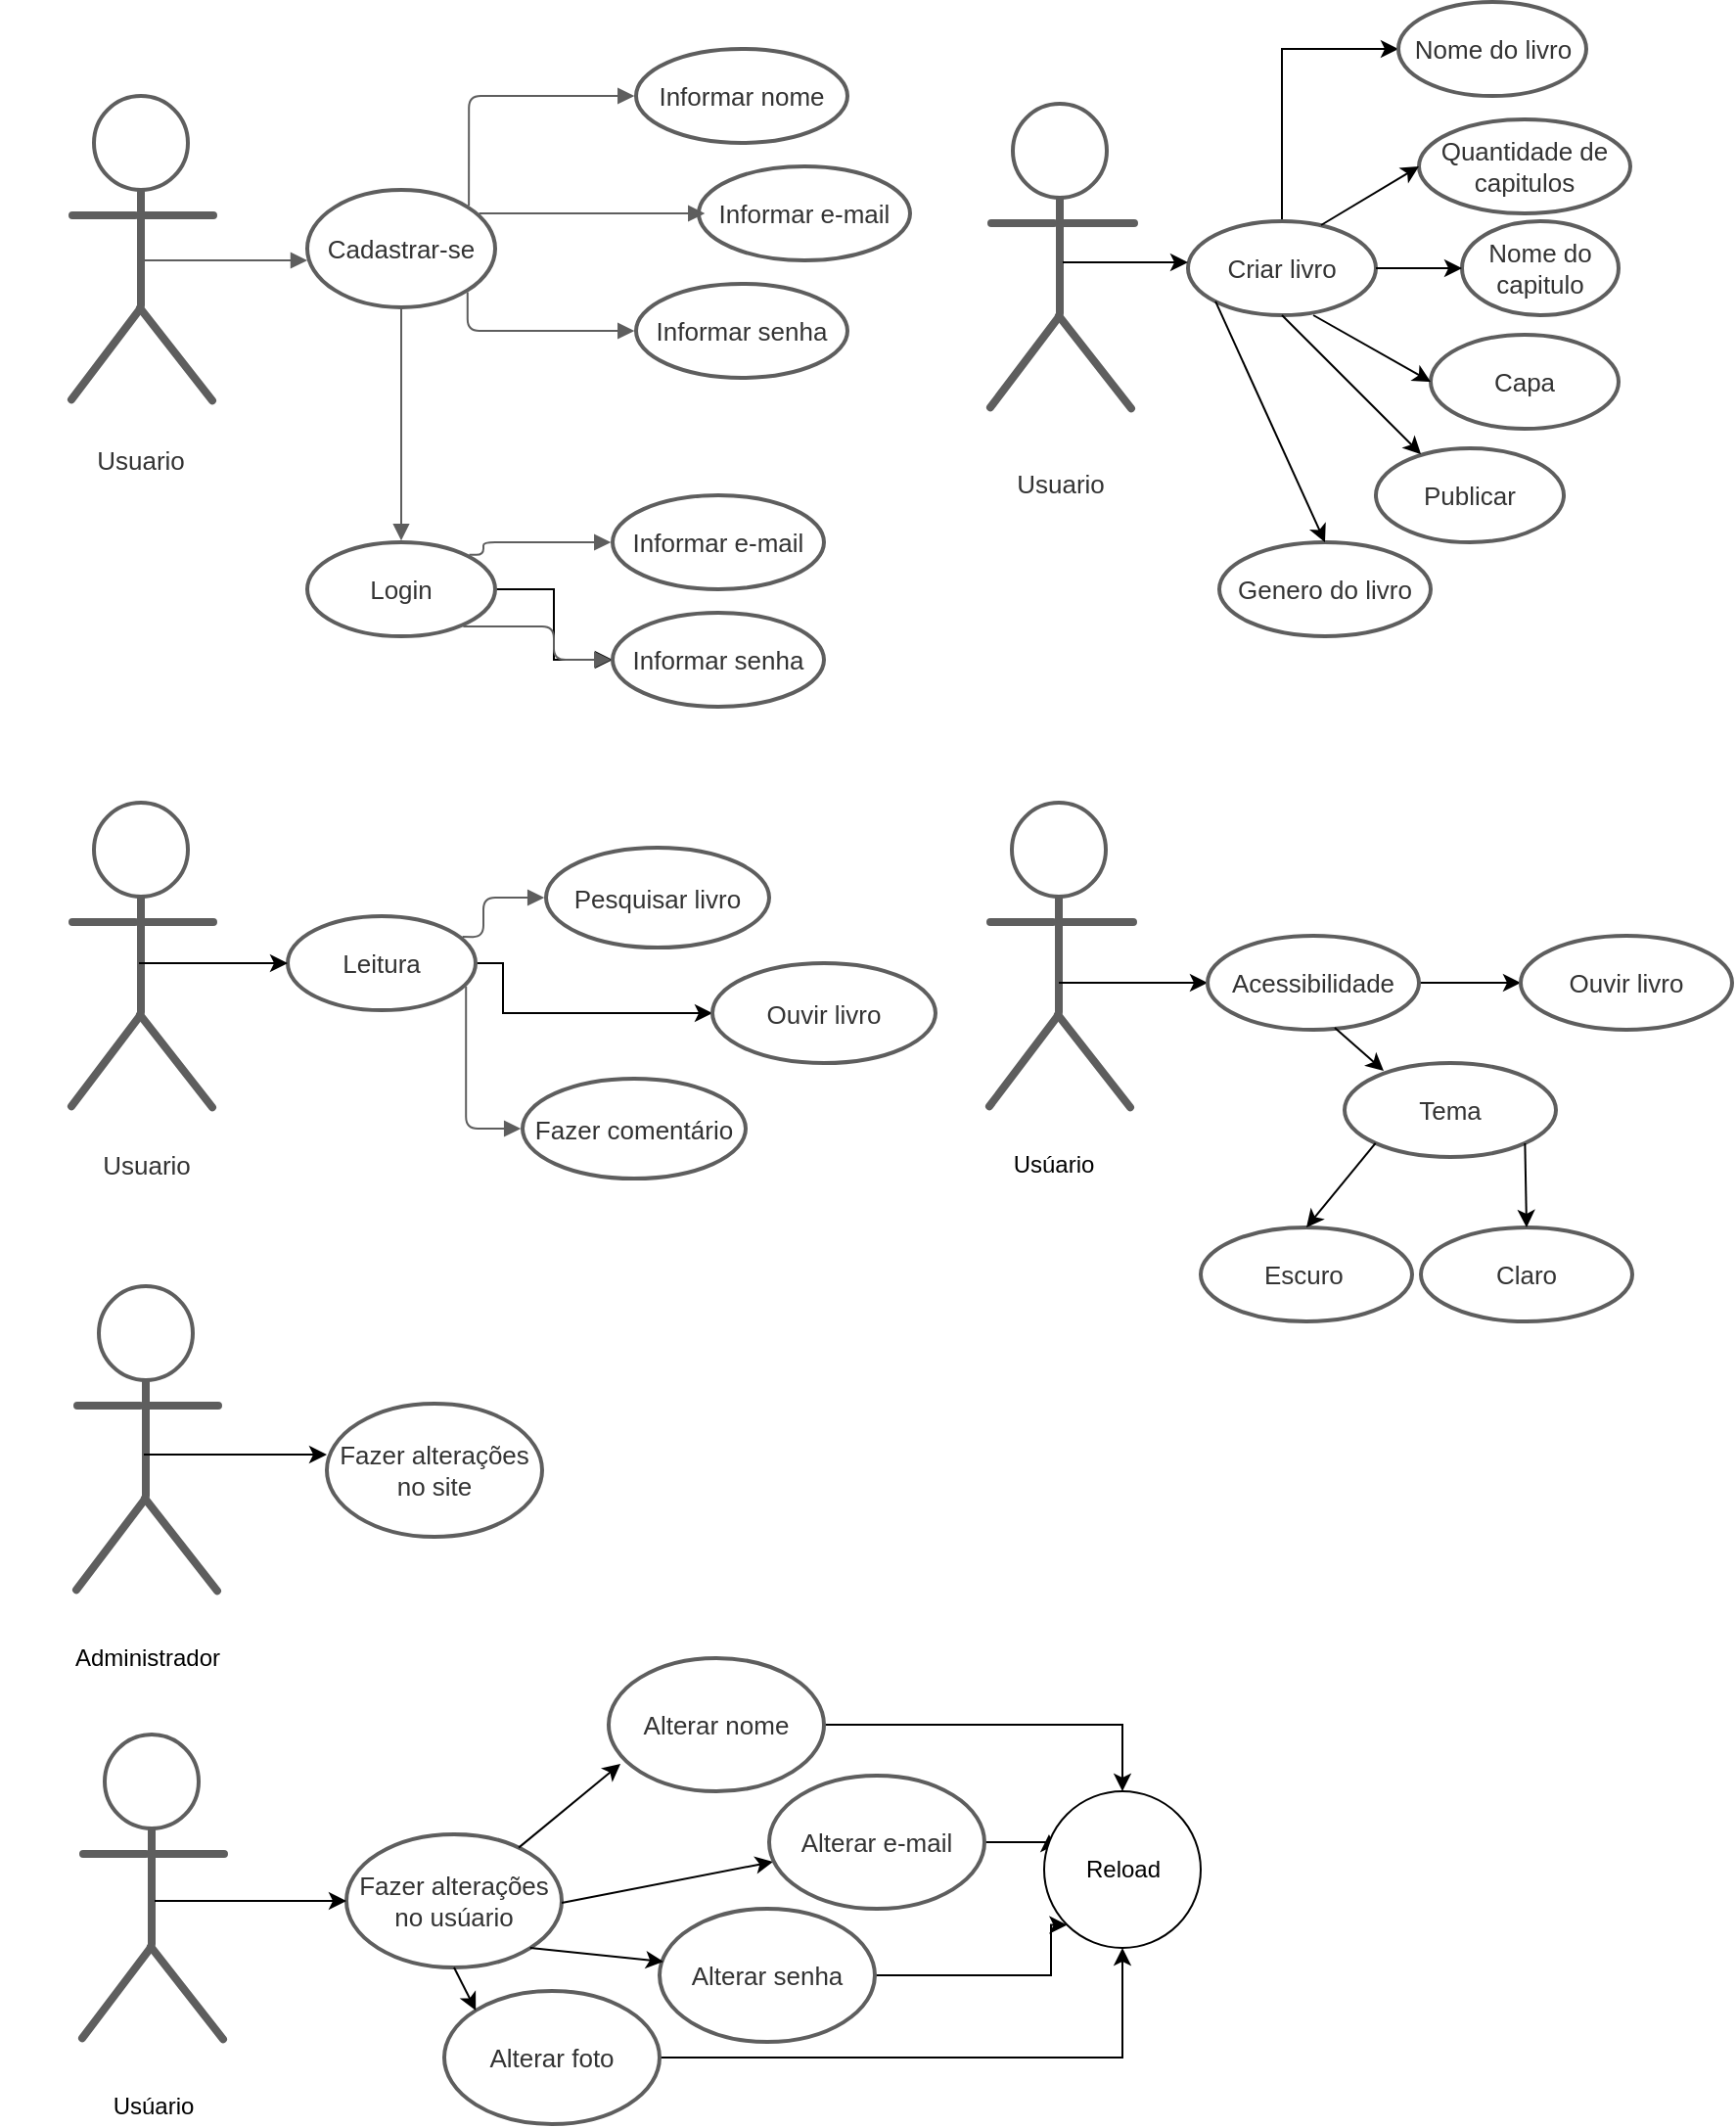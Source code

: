 <mxfile version="13.9.9" type="device"><diagram id="6HZQAi3Z25pxEeIdf3eO" name="Página-1"><mxGraphModel dx="1913" dy="806" grid="1" gridSize="10" guides="1" tooltips="1" connect="1" arrows="1" fold="1" page="1" pageScale="1" pageWidth="827" pageHeight="1169" math="0" shadow="0"><root><mxCell id="0"/><mxCell id="1" parent="0"/><UserObject label="Usuario" lucidchartObjectId="neFou7z5bNs." id="i7rEm2eV0WMdh9DFrLSd-1"><mxCell style="html=1;overflow=block;whiteSpace=wrap;strokeColor=none;fillColor=none;whiteSpace=wrap;fontSize=13;fontColor=#333333;spacing=0;" vertex="1" zOrder="0" parent="1"><mxGeometry x="-7" y="300" width="144" height="36" as="geometry"/></mxCell></UserObject><UserObject label="" lucidchartObjectId="xbFoJHEJQr-~" id="i7rEm2eV0WMdh9DFrLSd-2"><mxCell style="html=1;overflow=block;whiteSpace=wrap;ellipse;whiteSpace=wrap;fontSize=11;spacing=3;strokeColor=#5e5e5e;strokeOpacity=100;rounded=1;absoluteArcSize=1;arcSize=7;strokeWidth=2;" vertex="1" zOrder="1" parent="1"><mxGeometry x="41" y="132" width="48" height="48" as="geometry"/></mxCell></UserObject><UserObject label="" lucidchartObjectId="QbFodmZ8R4Nw" id="i7rEm2eV0WMdh9DFrLSd-3"><mxCell style="html=1;overflow=block;whiteSpace=wrap;whiteSpace=wrap;fontSize=11;spacing=0;strokeColor=#5e5e5e;strokeOpacity=100;rounded=1;absoluteArcSize=1;arcSize=7;rotation=-270;strokeWidth=2;" vertex="1" zOrder="3" parent="1"><mxGeometry x="35" y="209" width="60" height="2" as="geometry"/></mxCell></UserObject><UserObject label="" lucidchartObjectId=".bFo1~9i9IJV" id="i7rEm2eV0WMdh9DFrLSd-4"><mxCell style="html=1;overflow=block;whiteSpace=wrap;whiteSpace=wrap;fontSize=11;spacing=0;strokeColor=#5e5e5e;strokeOpacity=100;rounded=1;absoluteArcSize=1;arcSize=7;rotation=-232.912;strokeWidth=2;" vertex="1" zOrder="4" parent="1"><mxGeometry x="17" y="263" width="60" height="2" as="geometry"/></mxCell></UserObject><UserObject label="" lucidchartObjectId="jdFo8EA.njBf" id="i7rEm2eV0WMdh9DFrLSd-5"><mxCell style="html=1;overflow=block;whiteSpace=wrap;whiteSpace=wrap;fontSize=11;spacing=0;strokeColor=#5e5e5e;strokeOpacity=100;rounded=1;absoluteArcSize=1;arcSize=7;rotation=-308.036;strokeWidth=2;" vertex="1" zOrder="5" parent="1"><mxGeometry x="52" y="263" width="62" height="2" as="geometry"/></mxCell></UserObject><UserObject label="Cadastrar-se    " lucidchartObjectId="efFofy3w2DSm" id="i7rEm2eV0WMdh9DFrLSd-6"><mxCell style="html=1;overflow=block;whiteSpace=wrap;ellipse;whiteSpace=wrap;fontSize=13;fontColor=#333333;spacing=3;strokeColor=#5e5e5e;strokeOpacity=100;rounded=1;absoluteArcSize=1;arcSize=7;strokeWidth=2;" vertex="1" zOrder="7" parent="1"><mxGeometry x="150" y="180" width="96" height="60" as="geometry"/></mxCell></UserObject><UserObject label="" lucidchartObjectId="igFo3_zMCVu0" id="i7rEm2eV0WMdh9DFrLSd-7"><mxCell style="html=1;overflow=block;whiteSpace=wrap;whiteSpace=wrap;fontSize=11;spacing=0;strokeColor=#5e5e5e;strokeOpacity=100;rounded=1;absoluteArcSize=1;arcSize=7;strokeWidth=2;" vertex="1" zOrder="8" parent="1"><mxGeometry x="29" y="192" width="34" height="2" as="geometry"/></mxCell></UserObject><UserObject label="" lucidchartObjectId="qgFo33eVsYZa" id="i7rEm2eV0WMdh9DFrLSd-8"><mxCell style="html=1;overflow=block;whiteSpace=wrap;whiteSpace=wrap;fontSize=11;spacing=0;strokeColor=#5e5e5e;strokeOpacity=100;rounded=1;absoluteArcSize=1;arcSize=7;strokeWidth=2;" vertex="1" zOrder="9" parent="1"><mxGeometry x="63" y="192" width="40" height="2" as="geometry"/></mxCell></UserObject><UserObject label="" lucidchartObjectId="2hFo6eI7gU2y" id="i7rEm2eV0WMdh9DFrLSd-9"><mxCell style="html=1;jettySize=18;whiteSpace=wrap;fontSize=11;strokeColor=#5E5E5E;rounded=1;arcSize=12;edgeStyle=orthogonalEdgeStyle;startArrow=none;;endArrow=block;endFill=1;;exitX=0.86;exitY=0.135;exitPerimeter=0;entryX=-0.008;entryY=0.5;entryPerimeter=0;" edge="1" parent="1" source="i7rEm2eV0WMdh9DFrLSd-6" target="i7rEm2eV0WMdh9DFrLSd-10"><mxGeometry width="100" height="100" relative="1" as="geometry"><Array as="points"><mxPoint x="233" y="132"/></Array></mxGeometry></mxCell></UserObject><UserObject label="Informar nome" lucidchartObjectId="JiFoc72YaMOC" id="i7rEm2eV0WMdh9DFrLSd-10"><mxCell style="html=1;overflow=block;whiteSpace=wrap;ellipse;whiteSpace=wrap;fontSize=13;fontColor=#333333;spacing=3;strokeColor=#5e5e5e;strokeOpacity=100;rounded=1;absoluteArcSize=1;arcSize=7;strokeWidth=2;" vertex="1" zOrder="12" parent="1"><mxGeometry x="318" y="108" width="108" height="48" as="geometry"/></mxCell></UserObject><UserObject label="Informar e-mail" lucidchartObjectId="ujFouzdeb74c" id="i7rEm2eV0WMdh9DFrLSd-11"><mxCell style="html=1;overflow=block;whiteSpace=wrap;ellipse;whiteSpace=wrap;fontSize=13;fontColor=#333333;spacing=3;strokeColor=#5e5e5e;strokeOpacity=100;rounded=1;absoluteArcSize=1;arcSize=7;strokeWidth=2;" vertex="1" zOrder="13" parent="1"><mxGeometry x="350" y="168" width="108" height="48" as="geometry"/></mxCell></UserObject><UserObject label="" lucidchartObjectId="RjFokfpGubVU" id="i7rEm2eV0WMdh9DFrLSd-12"><mxCell style="html=1;jettySize=18;whiteSpace=wrap;fontSize=11;strokeColor=#5E5E5E;rounded=1;arcSize=12;edgeStyle=orthogonalEdgeStyle;startArrow=none;;endArrow=block;endFill=1;;exitX=0.914;exitY=0.2;exitPerimeter=0;entryX=-0.008;entryY=0.5;entryPerimeter=0;" edge="1" parent="1" source="i7rEm2eV0WMdh9DFrLSd-6"><mxGeometry width="100" height="100" relative="1" as="geometry"><Array as="points"/><mxPoint x="353.136" y="192" as="targetPoint"/></mxGeometry></mxCell></UserObject><UserObject label="Informar senha" lucidchartObjectId="IkFoiP6c7gWB" id="i7rEm2eV0WMdh9DFrLSd-13"><mxCell style="html=1;overflow=block;whiteSpace=wrap;ellipse;whiteSpace=wrap;fontSize=13;fontColor=#333333;spacing=3;strokeColor=#5e5e5e;strokeOpacity=100;rounded=1;absoluteArcSize=1;arcSize=7;strokeWidth=2;" vertex="1" zOrder="16" parent="1"><mxGeometry x="318" y="228" width="108" height="48" as="geometry"/></mxCell></UserObject><UserObject label="" lucidchartObjectId="mlFoGePg4YEx" id="i7rEm2eV0WMdh9DFrLSd-14"><mxCell style="html=1;jettySize=18;whiteSpace=wrap;fontSize=11;strokeColor=#5E5E5E;rounded=1;arcSize=12;edgeStyle=orthogonalEdgeStyle;startArrow=none;;endArrow=block;endFill=1;;exitX=0.853;exitY=0.871;exitPerimeter=0;entryX=-0.008;entryY=0.5;entryPerimeter=0;" edge="1" parent="1" source="i7rEm2eV0WMdh9DFrLSd-6" target="i7rEm2eV0WMdh9DFrLSd-13"><mxGeometry width="100" height="100" relative="1" as="geometry"><Array as="points"><mxPoint x="232" y="252"/></Array></mxGeometry></mxCell></UserObject><UserObject label="" lucidchartObjectId="hmFoPd15nFbh" id="i7rEm2eV0WMdh9DFrLSd-15"><mxCell style="html=1;jettySize=18;whiteSpace=wrap;fontSize=11;strokeColor=#5E5E5E;rounded=1;arcSize=12;edgeStyle=orthogonalEdgeStyle;startArrow=none;;endArrow=block;endFill=1;;exitX=0.5;exitY=1.015;exitPerimeter=0;entryX=0.5;entryY=-0.019;entryPerimeter=0;" edge="1" parent="1" source="i7rEm2eV0WMdh9DFrLSd-6" target="i7rEm2eV0WMdh9DFrLSd-16"><mxGeometry width="100" height="100" relative="1" as="geometry"><Array as="points"/></mxGeometry></mxCell></UserObject><mxCell id="i7rEm2eV0WMdh9DFrLSd-59" value="" style="edgeStyle=orthogonalEdgeStyle;rounded=0;orthogonalLoop=1;jettySize=auto;html=1;" edge="1" parent="1" source="i7rEm2eV0WMdh9DFrLSd-16" target="i7rEm2eV0WMdh9DFrLSd-19"><mxGeometry relative="1" as="geometry"/></mxCell><UserObject label="Login" lucidchartObjectId="jmFohM9.N1Cu" id="i7rEm2eV0WMdh9DFrLSd-16"><mxCell style="html=1;overflow=block;whiteSpace=wrap;ellipse;whiteSpace=wrap;fontSize=13;fontColor=#333333;spacing=3;strokeColor=#5e5e5e;strokeOpacity=100;rounded=1;absoluteArcSize=1;arcSize=7;strokeWidth=2;" vertex="1" zOrder="19" parent="1"><mxGeometry x="150" y="360" width="96" height="48" as="geometry"/></mxCell></UserObject><UserObject label="" lucidchartObjectId="MmFoi2qFaIUP" id="i7rEm2eV0WMdh9DFrLSd-17"><mxCell style="html=1;jettySize=18;whiteSpace=wrap;fontSize=11;strokeColor=#5E5E5E;rounded=1;arcSize=12;edgeStyle=orthogonalEdgeStyle;startArrow=none;;endArrow=block;endFill=1;;exitX=0.862;exitY=0.134;exitPerimeter=0;entryX=-0.008;entryY=0.5;entryPerimeter=0;" edge="1" parent="1" source="i7rEm2eV0WMdh9DFrLSd-16" target="i7rEm2eV0WMdh9DFrLSd-18"><mxGeometry width="100" height="100" relative="1" as="geometry"><Array as="points"><mxPoint x="240" y="366"/><mxPoint x="240" y="360"/></Array></mxGeometry></mxCell></UserObject><UserObject label="Informar e-mail" lucidchartObjectId="3mFoX7Ix5phV" id="i7rEm2eV0WMdh9DFrLSd-18"><mxCell style="html=1;overflow=block;whiteSpace=wrap;ellipse;whiteSpace=wrap;fontSize=13;fontColor=#333333;spacing=3;strokeColor=#5e5e5e;strokeOpacity=100;rounded=1;absoluteArcSize=1;arcSize=7;strokeWidth=2;" vertex="1" zOrder="21" parent="1"><mxGeometry x="306" y="336" width="108" height="48" as="geometry"/></mxCell></UserObject><UserObject label="Informar senha" lucidchartObjectId="ynFoRa_A1r_l" id="i7rEm2eV0WMdh9DFrLSd-19"><mxCell style="html=1;overflow=block;whiteSpace=wrap;ellipse;whiteSpace=wrap;fontSize=13;fontColor=#333333;spacing=3;strokeColor=#5e5e5e;strokeOpacity=100;rounded=1;absoluteArcSize=1;arcSize=7;strokeWidth=2;" vertex="1" zOrder="22" parent="1"><mxGeometry x="306" y="396" width="108" height="48" as="geometry"/></mxCell></UserObject><UserObject label="" lucidchartObjectId="FnFoaTARdkUB" id="i7rEm2eV0WMdh9DFrLSd-20"><mxCell style="html=1;jettySize=18;whiteSpace=wrap;fontSize=11;strokeColor=#5E5E5E;rounded=1;arcSize=12;edgeStyle=orthogonalEdgeStyle;startArrow=none;;endArrow=block;endFill=1;;exitX=0.83;exitY=0.895;exitPerimeter=0;entryX=-0.008;entryY=0.5;entryPerimeter=0;" edge="1" parent="1" source="i7rEm2eV0WMdh9DFrLSd-16" target="i7rEm2eV0WMdh9DFrLSd-19"><mxGeometry width="100" height="100" relative="1" as="geometry"><Array as="points"/></mxGeometry></mxCell></UserObject><UserObject label="" lucidchartObjectId="eqFos7Z.gMN2" id="i7rEm2eV0WMdh9DFrLSd-21"><mxCell style="html=1;jettySize=18;whiteSpace=wrap;fontSize=11;strokeColor=#5E5E5E;rounded=1;arcSize=12;edgeStyle=orthogonalEdgeStyle;startArrow=none;;endArrow=block;endFill=1;;exitX=0.6;exitY=0.001;exitPerimeter=0;entryX=0;entryY=0.6;entryPerimeter=0;" edge="1" parent="1" source="i7rEm2eV0WMdh9DFrLSd-3" target="i7rEm2eV0WMdh9DFrLSd-6"><mxGeometry width="100" height="100" relative="1" as="geometry"><Array as="points"/></mxGeometry></mxCell></UserObject><UserObject label="Usuario" lucidchartObjectId="NqFoH94OKMkL" id="i7rEm2eV0WMdh9DFrLSd-22"><mxCell style="html=1;overflow=block;whiteSpace=wrap;strokeColor=none;fillColor=none;whiteSpace=wrap;fontSize=13;fontColor=#333333;spacing=0;" vertex="1" zOrder="25" parent="1"><mxGeometry x="-4" y="660" width="144" height="36" as="geometry"/></mxCell></UserObject><UserObject label="" lucidchartObjectId="NqFoY9ZM50ff" id="i7rEm2eV0WMdh9DFrLSd-23"><mxCell style="html=1;overflow=block;whiteSpace=wrap;ellipse;whiteSpace=wrap;fontSize=11;spacing=3;strokeColor=#5e5e5e;strokeOpacity=100;rounded=1;absoluteArcSize=1;arcSize=7;strokeWidth=2;" vertex="1" zOrder="26" parent="1"><mxGeometry x="41" y="493" width="48" height="48" as="geometry"/></mxCell></UserObject><UserObject label="" lucidchartObjectId="NqFobstU~e.L" id="i7rEm2eV0WMdh9DFrLSd-24"><mxCell style="html=1;overflow=block;whiteSpace=wrap;whiteSpace=wrap;fontSize=11;spacing=0;strokeColor=#5e5e5e;strokeOpacity=100;rounded=1;absoluteArcSize=1;arcSize=7;rotation=-270;strokeWidth=2;" vertex="1" zOrder="28" parent="1"><mxGeometry x="35" y="570" width="60" height="2" as="geometry"/></mxCell></UserObject><UserObject label="" lucidchartObjectId="NqFo~SUbb9FR" id="i7rEm2eV0WMdh9DFrLSd-25"><mxCell style="html=1;overflow=block;whiteSpace=wrap;whiteSpace=wrap;fontSize=11;spacing=0;strokeColor=#5e5e5e;strokeOpacity=100;rounded=1;absoluteArcSize=1;arcSize=7;rotation=-232.912;strokeWidth=2;" vertex="1" zOrder="29" parent="1"><mxGeometry x="17" y="624" width="60" height="2" as="geometry"/></mxCell></UserObject><UserObject label="" lucidchartObjectId="NqFoB1XRnbI~" id="i7rEm2eV0WMdh9DFrLSd-26"><mxCell style="html=1;overflow=block;whiteSpace=wrap;whiteSpace=wrap;fontSize=11;spacing=0;strokeColor=#5e5e5e;strokeOpacity=100;rounded=1;absoluteArcSize=1;arcSize=7;rotation=-308.036;strokeWidth=2;" vertex="1" zOrder="30" parent="1"><mxGeometry x="52" y="624" width="62" height="2" as="geometry"/></mxCell></UserObject><UserObject label="" lucidchartObjectId="NqFow04EvnLM" id="i7rEm2eV0WMdh9DFrLSd-27"><mxCell style="html=1;overflow=block;whiteSpace=wrap;whiteSpace=wrap;fontSize=11;spacing=0;strokeColor=#5e5e5e;strokeOpacity=100;rounded=1;absoluteArcSize=1;arcSize=7;strokeWidth=2;" vertex="1" zOrder="33" parent="1"><mxGeometry x="29" y="553" width="34" height="2" as="geometry"/></mxCell></UserObject><UserObject label="" lucidchartObjectId="NqFo4Cb1TFmS" id="i7rEm2eV0WMdh9DFrLSd-28"><mxCell style="html=1;overflow=block;whiteSpace=wrap;whiteSpace=wrap;fontSize=11;spacing=0;strokeColor=#5e5e5e;strokeOpacity=100;rounded=1;absoluteArcSize=1;arcSize=7;strokeWidth=2;" vertex="1" zOrder="34" parent="1"><mxGeometry x="63" y="553" width="40" height="2" as="geometry"/></mxCell></UserObject><mxCell id="i7rEm2eV0WMdh9DFrLSd-60" style="edgeStyle=orthogonalEdgeStyle;rounded=0;orthogonalLoop=1;jettySize=auto;html=1;exitX=1;exitY=0.5;exitDx=0;exitDy=0;entryX=0;entryY=0.5;entryDx=0;entryDy=0;" edge="1" parent="1" source="i7rEm2eV0WMdh9DFrLSd-29" target="i7rEm2eV0WMdh9DFrLSd-33"><mxGeometry relative="1" as="geometry"><Array as="points"><mxPoint x="250" y="575"/><mxPoint x="250" y="601"/></Array></mxGeometry></mxCell><UserObject label="Leitura" lucidchartObjectId="ErFoQ4ShYjBM" id="i7rEm2eV0WMdh9DFrLSd-29"><mxCell style="html=1;overflow=block;whiteSpace=wrap;ellipse;whiteSpace=wrap;fontSize=13;fontColor=#333333;spacing=3;strokeColor=#5e5e5e;strokeOpacity=100;rounded=1;absoluteArcSize=1;arcSize=7;strokeWidth=2;" vertex="1" zOrder="50" parent="1"><mxGeometry x="140" y="551" width="96" height="48" as="geometry"/></mxCell></UserObject><UserObject label="" lucidchartObjectId="2rFow58mcmOT" id="i7rEm2eV0WMdh9DFrLSd-30"><mxCell style="html=1;jettySize=18;whiteSpace=wrap;fontSize=11;strokeColor=#5E5E5E;rounded=1;arcSize=12;edgeStyle=orthogonalEdgeStyle;startArrow=none;;endArrow=block;endFill=1;;exitX=0.949;exitY=0.747;exitPerimeter=0;entryX=-0.008;entryY=0.5;entryPerimeter=0;" edge="1" parent="1" source="i7rEm2eV0WMdh9DFrLSd-29" target="i7rEm2eV0WMdh9DFrLSd-31"><mxGeometry width="100" height="100" relative="1" as="geometry"><Array as="points"><mxPoint x="231" y="660"/></Array></mxGeometry></mxCell></UserObject><UserObject label="Fazer comentário" lucidchartObjectId="4rFo~-PfrOez" id="i7rEm2eV0WMdh9DFrLSd-31"><mxCell style="html=1;overflow=block;whiteSpace=wrap;ellipse;whiteSpace=wrap;fontSize=13;fontColor=#333333;spacing=3;strokeColor=#5e5e5e;strokeOpacity=100;rounded=1;absoluteArcSize=1;arcSize=7;strokeWidth=2;" vertex="1" zOrder="52" parent="1"><mxGeometry x="260" y="634" width="114" height="51" as="geometry"/></mxCell></UserObject><UserObject label="Ouvir livro" lucidchartObjectId="ftFo3kdZXLkB" id="i7rEm2eV0WMdh9DFrLSd-33"><mxCell style="html=1;overflow=block;whiteSpace=wrap;ellipse;whiteSpace=wrap;fontSize=13;fontColor=#333333;spacing=3;strokeColor=#5e5e5e;strokeOpacity=100;rounded=1;absoluteArcSize=1;arcSize=7;strokeWidth=2;" vertex="1" zOrder="55" parent="1"><mxGeometry x="357" y="575" width="114" height="51" as="geometry"/></mxCell></UserObject><UserObject label="" lucidchartObjectId="huFoQAfSLS40" id="i7rEm2eV0WMdh9DFrLSd-35"><mxCell style="html=1;jettySize=18;whiteSpace=wrap;fontSize=11;strokeColor=#5E5E5E;rounded=1;arcSize=12;edgeStyle=orthogonalEdgeStyle;startArrow=none;;endArrow=block;endFill=1;;exitX=0.93;exitY=0.22;exitPerimeter=0;entryX=-0.008;entryY=0.5;entryPerimeter=0;" edge="1" parent="1" source="i7rEm2eV0WMdh9DFrLSd-29" target="i7rEm2eV0WMdh9DFrLSd-36"><mxGeometry width="100" height="100" relative="1" as="geometry"><Array as="points"><mxPoint x="240" y="562"/><mxPoint x="240" y="542"/></Array></mxGeometry></mxCell></UserObject><UserObject label="Pesquisar livro" lucidchartObjectId="muFow~s1qfsT" id="i7rEm2eV0WMdh9DFrLSd-36"><mxCell style="html=1;overflow=block;whiteSpace=wrap;ellipse;whiteSpace=wrap;fontSize=13;fontColor=#333333;spacing=3;strokeColor=#5e5e5e;strokeOpacity=100;rounded=1;absoluteArcSize=1;arcSize=7;strokeWidth=2;" vertex="1" zOrder="58" parent="1"><mxGeometry x="272" y="516" width="114" height="51" as="geometry"/></mxCell></UserObject><UserObject label="Usuario" lucidchartObjectId="5uFoumVUKP~7" id="i7rEm2eV0WMdh9DFrLSd-37"><mxCell style="html=1;overflow=block;whiteSpace=wrap;strokeColor=none;fillColor=none;whiteSpace=wrap;fontSize=13;fontColor=#333333;spacing=0;" vertex="1" zOrder="59" parent="1"><mxGeometry x="462.5" y="312" width="144" height="36" as="geometry"/></mxCell></UserObject><UserObject label="" lucidchartObjectId="5uFoZ61769vX" id="i7rEm2eV0WMdh9DFrLSd-38"><mxCell style="html=1;overflow=block;whiteSpace=wrap;ellipse;whiteSpace=wrap;fontSize=11;spacing=3;strokeColor=#5e5e5e;strokeOpacity=100;rounded=1;absoluteArcSize=1;arcSize=7;strokeWidth=2;" vertex="1" zOrder="60" parent="1"><mxGeometry x="510.5" y="136" width="48" height="48" as="geometry"/></mxCell></UserObject><UserObject label="" lucidchartObjectId="5uFoJSpQwkCV" id="i7rEm2eV0WMdh9DFrLSd-39"><mxCell style="html=1;overflow=block;whiteSpace=wrap;whiteSpace=wrap;fontSize=11;spacing=0;strokeColor=#5e5e5e;strokeOpacity=100;rounded=1;absoluteArcSize=1;arcSize=7;rotation=-270;strokeWidth=2;" vertex="1" zOrder="62" parent="1"><mxGeometry x="504.5" y="213" width="60" height="2" as="geometry"/></mxCell></UserObject><UserObject label="" lucidchartObjectId="5uFoCPP-Aymm" id="i7rEm2eV0WMdh9DFrLSd-40"><mxCell style="html=1;overflow=block;whiteSpace=wrap;whiteSpace=wrap;fontSize=11;spacing=0;strokeColor=#5e5e5e;strokeOpacity=100;rounded=1;absoluteArcSize=1;arcSize=7;rotation=-232.912;strokeWidth=2;" vertex="1" zOrder="63" parent="1"><mxGeometry x="486.5" y="267" width="60" height="2" as="geometry"/></mxCell></UserObject><UserObject label="" lucidchartObjectId="5uFoOK-9IJsT" id="i7rEm2eV0WMdh9DFrLSd-41"><mxCell style="html=1;overflow=block;whiteSpace=wrap;whiteSpace=wrap;fontSize=11;spacing=0;strokeColor=#5e5e5e;strokeOpacity=100;rounded=1;absoluteArcSize=1;arcSize=7;rotation=-308.036;strokeWidth=2;" vertex="1" zOrder="64" parent="1"><mxGeometry x="521.5" y="267" width="62" height="2" as="geometry"/></mxCell></UserObject><UserObject label="" lucidchartObjectId="5uFoEA-4IGlP" id="i7rEm2eV0WMdh9DFrLSd-42"><mxCell style="html=1;overflow=block;whiteSpace=wrap;whiteSpace=wrap;fontSize=11;spacing=0;strokeColor=#5e5e5e;strokeOpacity=100;rounded=1;absoluteArcSize=1;arcSize=7;strokeWidth=2;" vertex="1" zOrder="67" parent="1"><mxGeometry x="498.5" y="196" width="34" height="2" as="geometry"/></mxCell></UserObject><UserObject label="" lucidchartObjectId="5uFozNS9Cg6e" id="i7rEm2eV0WMdh9DFrLSd-43"><mxCell style="html=1;overflow=block;whiteSpace=wrap;whiteSpace=wrap;fontSize=11;spacing=0;strokeColor=#5e5e5e;strokeOpacity=100;rounded=1;absoluteArcSize=1;arcSize=7;strokeWidth=2;" vertex="1" zOrder="68" parent="1"><mxGeometry x="534.5" y="196" width="39" height="2" as="geometry"/></mxCell></UserObject><mxCell id="i7rEm2eV0WMdh9DFrLSd-65" style="edgeStyle=orthogonalEdgeStyle;rounded=0;orthogonalLoop=1;jettySize=auto;html=1;exitX=0.5;exitY=0;exitDx=0;exitDy=0;entryX=0;entryY=0.5;entryDx=0;entryDy=0;" edge="1" parent="1" source="i7rEm2eV0WMdh9DFrLSd-44" target="i7rEm2eV0WMdh9DFrLSd-52"><mxGeometry relative="1" as="geometry"/></mxCell><UserObject label="Criar livro" lucidchartObjectId="MvFouqbY0rOX" id="i7rEm2eV0WMdh9DFrLSd-44"><mxCell style="html=1;overflow=block;whiteSpace=wrap;ellipse;whiteSpace=wrap;fontSize=13;fontColor=#333333;spacing=3;strokeColor=#5e5e5e;strokeOpacity=100;rounded=1;absoluteArcSize=1;arcSize=7;strokeWidth=2;" vertex="1" zOrder="69" parent="1"><mxGeometry x="600" y="196" width="96" height="48" as="geometry"/></mxCell></UserObject><UserObject label="Publicar" lucidchartObjectId="dwFor_WZSBjA" id="i7rEm2eV0WMdh9DFrLSd-47"><mxCell style="html=1;overflow=block;whiteSpace=wrap;ellipse;whiteSpace=wrap;fontSize=13;fontColor=#333333;spacing=3;strokeColor=#5e5e5e;strokeOpacity=100;rounded=1;absoluteArcSize=1;arcSize=7;strokeWidth=2;" vertex="1" zOrder="74" parent="1"><mxGeometry x="696" y="312" width="96" height="48" as="geometry"/></mxCell></UserObject><UserObject label="Genero do livro" lucidchartObjectId="ewFojv7LiYZL" id="i7rEm2eV0WMdh9DFrLSd-48"><mxCell style="html=1;overflow=block;whiteSpace=wrap;ellipse;whiteSpace=wrap;fontSize=13;fontColor=#333333;spacing=3;strokeColor=#5e5e5e;strokeOpacity=100;rounded=1;absoluteArcSize=1;arcSize=7;strokeWidth=2;" vertex="1" zOrder="75" parent="1"><mxGeometry x="616" y="360" width="108" height="48" as="geometry"/></mxCell></UserObject><UserObject label="Quantidade de capitulos" lucidchartObjectId="fwFoM0RAw134" id="i7rEm2eV0WMdh9DFrLSd-49"><mxCell style="html=1;overflow=block;whiteSpace=wrap;ellipse;whiteSpace=wrap;fontSize=13;fontColor=#333333;spacing=3;strokeColor=#5e5e5e;strokeOpacity=100;rounded=1;absoluteArcSize=1;arcSize=7;strokeWidth=2;" vertex="1" zOrder="76" parent="1"><mxGeometry x="718" y="144" width="108" height="48" as="geometry"/></mxCell></UserObject><UserObject label="Capa" lucidchartObjectId="UxFo_~0bhTuC" id="i7rEm2eV0WMdh9DFrLSd-51"><mxCell style="html=1;overflow=block;whiteSpace=wrap;ellipse;whiteSpace=wrap;fontSize=13;fontColor=#333333;spacing=3;strokeColor=#5e5e5e;strokeOpacity=100;rounded=1;absoluteArcSize=1;arcSize=7;strokeWidth=2;" vertex="1" zOrder="80" parent="1"><mxGeometry x="724" y="254" width="96" height="48" as="geometry"/></mxCell></UserObject><UserObject label="Nome do livro" lucidchartObjectId="~xFoyoItE2H2" id="i7rEm2eV0WMdh9DFrLSd-52"><mxCell style="html=1;overflow=block;whiteSpace=wrap;ellipse;whiteSpace=wrap;fontSize=13;fontColor=#333333;spacing=3;strokeColor=#5e5e5e;strokeOpacity=100;rounded=1;absoluteArcSize=1;arcSize=7;strokeWidth=2;" vertex="1" zOrder="81" parent="1"><mxGeometry x="707.5" y="84" width="96" height="48" as="geometry"/></mxCell></UserObject><UserObject label="Nome do capitulo" lucidchartObjectId="MzFokD.NN1N9" id="i7rEm2eV0WMdh9DFrLSd-53"><mxCell style="html=1;overflow=block;whiteSpace=wrap;ellipse;whiteSpace=wrap;fontSize=13;fontColor=#333333;spacing=3;strokeColor=#5e5e5e;strokeOpacity=100;rounded=1;absoluteArcSize=1;arcSize=7;strokeWidth=2;" vertex="1" zOrder="84" parent="1"><mxGeometry x="740" y="196" width="80" height="48" as="geometry"/></mxCell></UserObject><mxCell id="i7rEm2eV0WMdh9DFrLSd-61" value="" style="endArrow=classic;html=1;exitX=1;exitY=0.5;exitDx=0;exitDy=0;" edge="1" parent="1" source="i7rEm2eV0WMdh9DFrLSd-44"><mxGeometry width="50" height="50" relative="1" as="geometry"><mxPoint x="710" y="230" as="sourcePoint"/><mxPoint x="740" y="220" as="targetPoint"/></mxGeometry></mxCell><mxCell id="i7rEm2eV0WMdh9DFrLSd-63" value="" style="endArrow=classic;html=1;entryX=0;entryY=0.5;entryDx=0;entryDy=0;" edge="1" parent="1" target="i7rEm2eV0WMdh9DFrLSd-49"><mxGeometry width="50" height="50" relative="1" as="geometry"><mxPoint x="668" y="198" as="sourcePoint"/><mxPoint x="718" y="148" as="targetPoint"/></mxGeometry></mxCell><mxCell id="i7rEm2eV0WMdh9DFrLSd-64" value="" style="endArrow=classic;html=1;" edge="1" parent="1"><mxGeometry width="50" height="50" relative="1" as="geometry"><mxPoint x="536" y="217" as="sourcePoint"/><mxPoint x="600" y="217" as="targetPoint"/></mxGeometry></mxCell><mxCell id="i7rEm2eV0WMdh9DFrLSd-66" value="" style="endArrow=classic;html=1;exitX=0.667;exitY=1;exitDx=0;exitDy=0;exitPerimeter=0;entryX=0;entryY=0.5;entryDx=0;entryDy=0;" edge="1" parent="1" source="i7rEm2eV0WMdh9DFrLSd-44" target="i7rEm2eV0WMdh9DFrLSd-51"><mxGeometry width="50" height="50" relative="1" as="geometry"><mxPoint x="639" y="312" as="sourcePoint"/><mxPoint x="689" y="262" as="targetPoint"/></mxGeometry></mxCell><mxCell id="i7rEm2eV0WMdh9DFrLSd-68" value="" style="endArrow=classic;html=1;exitX=0.5;exitY=1;exitDx=0;exitDy=0;entryX=0.24;entryY=0.063;entryDx=0;entryDy=0;entryPerimeter=0;" edge="1" parent="1" source="i7rEm2eV0WMdh9DFrLSd-44" target="i7rEm2eV0WMdh9DFrLSd-47"><mxGeometry width="50" height="50" relative="1" as="geometry"><mxPoint x="610" y="355" as="sourcePoint"/><mxPoint x="660" y="305" as="targetPoint"/></mxGeometry></mxCell><mxCell id="i7rEm2eV0WMdh9DFrLSd-69" value="" style="endArrow=classic;html=1;exitX=0;exitY=1;exitDx=0;exitDy=0;entryX=0.5;entryY=0;entryDx=0;entryDy=0;" edge="1" parent="1" source="i7rEm2eV0WMdh9DFrLSd-44" target="i7rEm2eV0WMdh9DFrLSd-48"><mxGeometry width="50" height="50" relative="1" as="geometry"><mxPoint x="623" y="355" as="sourcePoint"/><mxPoint x="673" y="305" as="targetPoint"/></mxGeometry></mxCell><UserObject label="" lucidchartObjectId="5uFoZ61769vX" id="i7rEm2eV0WMdh9DFrLSd-71"><mxCell style="html=1;overflow=block;whiteSpace=wrap;ellipse;whiteSpace=wrap;fontSize=11;spacing=3;strokeColor=#5e5e5e;strokeOpacity=100;rounded=1;absoluteArcSize=1;arcSize=7;strokeWidth=2;" vertex="1" zOrder="60" parent="1"><mxGeometry x="510" y="493" width="48" height="48" as="geometry"/></mxCell></UserObject><UserObject label="" lucidchartObjectId="5uFoJSpQwkCV" id="i7rEm2eV0WMdh9DFrLSd-72"><mxCell style="html=1;overflow=block;whiteSpace=wrap;whiteSpace=wrap;fontSize=11;spacing=0;strokeColor=#5e5e5e;strokeOpacity=100;rounded=1;absoluteArcSize=1;arcSize=7;rotation=-270;strokeWidth=2;" vertex="1" zOrder="62" parent="1"><mxGeometry x="504" y="570" width="60" height="2" as="geometry"/></mxCell></UserObject><UserObject label="" lucidchartObjectId="5uFoCPP-Aymm" id="i7rEm2eV0WMdh9DFrLSd-73"><mxCell style="html=1;overflow=block;whiteSpace=wrap;whiteSpace=wrap;fontSize=11;spacing=0;strokeColor=#5e5e5e;strokeOpacity=100;rounded=1;absoluteArcSize=1;arcSize=7;rotation=-232.912;strokeWidth=2;" vertex="1" zOrder="63" parent="1"><mxGeometry x="486" y="624" width="60" height="2" as="geometry"/></mxCell></UserObject><UserObject label="" lucidchartObjectId="5uFoOK-9IJsT" id="i7rEm2eV0WMdh9DFrLSd-74"><mxCell style="html=1;overflow=block;whiteSpace=wrap;whiteSpace=wrap;fontSize=11;spacing=0;strokeColor=#5e5e5e;strokeOpacity=100;rounded=1;absoluteArcSize=1;arcSize=7;rotation=-308.036;strokeWidth=2;" vertex="1" zOrder="64" parent="1"><mxGeometry x="521" y="624" width="62" height="2" as="geometry"/></mxCell></UserObject><UserObject label="" lucidchartObjectId="5uFoEA-4IGlP" id="i7rEm2eV0WMdh9DFrLSd-75"><mxCell style="html=1;overflow=block;whiteSpace=wrap;whiteSpace=wrap;fontSize=11;spacing=0;strokeColor=#5e5e5e;strokeOpacity=100;rounded=1;absoluteArcSize=1;arcSize=7;strokeWidth=2;" vertex="1" zOrder="67" parent="1"><mxGeometry x="498" y="553" width="34" height="2" as="geometry"/></mxCell></UserObject><UserObject label="" lucidchartObjectId="5uFozNS9Cg6e" id="i7rEm2eV0WMdh9DFrLSd-76"><mxCell style="html=1;overflow=block;whiteSpace=wrap;whiteSpace=wrap;fontSize=11;spacing=0;strokeColor=#5e5e5e;strokeOpacity=100;rounded=1;absoluteArcSize=1;arcSize=7;strokeWidth=2;" vertex="1" zOrder="68" parent="1"><mxGeometry x="534" y="553" width="39" height="2" as="geometry"/></mxCell></UserObject><mxCell id="i7rEm2eV0WMdh9DFrLSd-77" value="Usúario" style="text;html=1;align=center;verticalAlign=middle;resizable=0;points=[];autosize=1;" vertex="1" parent="1"><mxGeometry x="500.5" y="668" width="60" height="20" as="geometry"/></mxCell><mxCell id="i7rEm2eV0WMdh9DFrLSd-78" value="" style="endArrow=classic;html=1;" edge="1" parent="1"><mxGeometry width="50" height="50" relative="1" as="geometry"><mxPoint x="534" y="585" as="sourcePoint"/><mxPoint x="610" y="585" as="targetPoint"/></mxGeometry></mxCell><mxCell id="i7rEm2eV0WMdh9DFrLSd-98" style="edgeStyle=orthogonalEdgeStyle;rounded=0;orthogonalLoop=1;jettySize=auto;html=1;exitX=1;exitY=0.5;exitDx=0;exitDy=0;" edge="1" parent="1" source="i7rEm2eV0WMdh9DFrLSd-85"><mxGeometry relative="1" as="geometry"><mxPoint x="770" y="585" as="targetPoint"/></mxGeometry></mxCell><UserObject label="Acessibilidade" lucidchartObjectId="ewFojv7LiYZL" id="i7rEm2eV0WMdh9DFrLSd-85"><mxCell style="html=1;overflow=block;whiteSpace=wrap;ellipse;whiteSpace=wrap;fontSize=13;fontColor=#333333;spacing=3;strokeColor=#5e5e5e;strokeOpacity=100;rounded=1;absoluteArcSize=1;arcSize=7;strokeWidth=2;" vertex="1" zOrder="75" parent="1"><mxGeometry x="610" y="561" width="108" height="48" as="geometry"/></mxCell></UserObject><mxCell id="i7rEm2eV0WMdh9DFrLSd-87" value="" style="endArrow=classic;html=1;exitX=0.602;exitY=0.979;exitDx=0;exitDy=0;exitPerimeter=0;" edge="1" parent="1" source="i7rEm2eV0WMdh9DFrLSd-85"><mxGeometry width="50" height="50" relative="1" as="geometry"><mxPoint x="674" y="659" as="sourcePoint"/><mxPoint x="700" y="630" as="targetPoint"/></mxGeometry></mxCell><UserObject label="Tema" lucidchartObjectId="ewFojv7LiYZL" id="i7rEm2eV0WMdh9DFrLSd-88"><mxCell style="html=1;overflow=block;whiteSpace=wrap;ellipse;whiteSpace=wrap;fontSize=13;fontColor=#333333;spacing=3;strokeColor=#5e5e5e;strokeOpacity=100;rounded=1;absoluteArcSize=1;arcSize=7;strokeWidth=2;" vertex="1" zOrder="75" parent="1"><mxGeometry x="680" y="626" width="108" height="48" as="geometry"/></mxCell></UserObject><UserObject label="Escuro&amp;nbsp;" lucidchartObjectId="ewFojv7LiYZL" id="i7rEm2eV0WMdh9DFrLSd-91"><mxCell style="html=1;overflow=block;whiteSpace=wrap;ellipse;whiteSpace=wrap;fontSize=13;fontColor=#333333;spacing=3;strokeColor=#5e5e5e;strokeOpacity=100;rounded=1;absoluteArcSize=1;arcSize=7;strokeWidth=2;" vertex="1" zOrder="75" parent="1"><mxGeometry x="606.5" y="710" width="108" height="48" as="geometry"/></mxCell></UserObject><mxCell id="i7rEm2eV0WMdh9DFrLSd-93" value="" style="endArrow=classic;html=1;entryX=0.5;entryY=0;entryDx=0;entryDy=0;exitX=0;exitY=1;exitDx=0;exitDy=0;" edge="1" parent="1" source="i7rEm2eV0WMdh9DFrLSd-88" target="i7rEm2eV0WMdh9DFrLSd-91"><mxGeometry width="50" height="50" relative="1" as="geometry"><mxPoint x="660" y="650" as="sourcePoint"/><mxPoint x="666" y="668" as="targetPoint"/></mxGeometry></mxCell><UserObject label="Claro" lucidchartObjectId="ewFojv7LiYZL" id="i7rEm2eV0WMdh9DFrLSd-95"><mxCell style="html=1;overflow=block;whiteSpace=wrap;ellipse;whiteSpace=wrap;fontSize=13;fontColor=#333333;spacing=3;strokeColor=#5e5e5e;strokeOpacity=100;rounded=1;absoluteArcSize=1;arcSize=7;strokeWidth=2;" vertex="1" zOrder="75" parent="1"><mxGeometry x="719" y="710" width="108" height="48" as="geometry"/></mxCell></UserObject><mxCell id="i7rEm2eV0WMdh9DFrLSd-97" value="" style="endArrow=classic;html=1;entryX=0.5;entryY=0;entryDx=0;entryDy=0;exitX=1;exitY=1;exitDx=0;exitDy=0;" edge="1" parent="1" source="i7rEm2eV0WMdh9DFrLSd-88" target="i7rEm2eV0WMdh9DFrLSd-95"><mxGeometry width="50" height="50" relative="1" as="geometry"><mxPoint x="747" y="688" as="sourcePoint"/><mxPoint x="797" y="638" as="targetPoint"/></mxGeometry></mxCell><UserObject label="Ouvir livro" lucidchartObjectId="ewFojv7LiYZL" id="i7rEm2eV0WMdh9DFrLSd-99"><mxCell style="html=1;overflow=block;whiteSpace=wrap;ellipse;whiteSpace=wrap;fontSize=13;fontColor=#333333;spacing=3;strokeColor=#5e5e5e;strokeOpacity=100;rounded=1;absoluteArcSize=1;arcSize=7;strokeWidth=2;" vertex="1" zOrder="75" parent="1"><mxGeometry x="770" y="561" width="108" height="48" as="geometry"/></mxCell></UserObject><mxCell id="i7rEm2eV0WMdh9DFrLSd-100" value="" style="endArrow=classic;html=1;entryX=0;entryY=0.5;entryDx=0;entryDy=0;" edge="1" parent="1" target="i7rEm2eV0WMdh9DFrLSd-29"><mxGeometry width="50" height="50" relative="1" as="geometry"><mxPoint x="64" y="575" as="sourcePoint"/><mxPoint x="130" y="580" as="targetPoint"/></mxGeometry></mxCell><UserObject label="" lucidchartObjectId="NqFoY9ZM50ff" id="i7rEm2eV0WMdh9DFrLSd-101"><mxCell style="html=1;overflow=block;whiteSpace=wrap;ellipse;whiteSpace=wrap;fontSize=11;spacing=3;strokeColor=#5e5e5e;strokeOpacity=100;rounded=1;absoluteArcSize=1;arcSize=7;strokeWidth=2;" vertex="1" zOrder="26" parent="1"><mxGeometry x="43.5" y="740" width="48" height="48" as="geometry"/></mxCell></UserObject><UserObject label="" lucidchartObjectId="NqFobstU~e.L" id="i7rEm2eV0WMdh9DFrLSd-102"><mxCell style="html=1;overflow=block;whiteSpace=wrap;whiteSpace=wrap;fontSize=11;spacing=0;strokeColor=#5e5e5e;strokeOpacity=100;rounded=1;absoluteArcSize=1;arcSize=7;rotation=-270;strokeWidth=2;" vertex="1" zOrder="28" parent="1"><mxGeometry x="37.5" y="817" width="60" height="2" as="geometry"/></mxCell></UserObject><UserObject label="" lucidchartObjectId="NqFo~SUbb9FR" id="i7rEm2eV0WMdh9DFrLSd-103"><mxCell style="html=1;overflow=block;whiteSpace=wrap;whiteSpace=wrap;fontSize=11;spacing=0;strokeColor=#5e5e5e;strokeOpacity=100;rounded=1;absoluteArcSize=1;arcSize=7;rotation=-232.912;strokeWidth=2;" vertex="1" zOrder="29" parent="1"><mxGeometry x="19.5" y="871" width="60" height="2" as="geometry"/></mxCell></UserObject><UserObject label="" lucidchartObjectId="NqFoB1XRnbI~" id="i7rEm2eV0WMdh9DFrLSd-104"><mxCell style="html=1;overflow=block;whiteSpace=wrap;whiteSpace=wrap;fontSize=11;spacing=0;strokeColor=#5e5e5e;strokeOpacity=100;rounded=1;absoluteArcSize=1;arcSize=7;rotation=-308.036;strokeWidth=2;" vertex="1" zOrder="30" parent="1"><mxGeometry x="54.5" y="871" width="62" height="2" as="geometry"/></mxCell></UserObject><UserObject label="" lucidchartObjectId="NqFow04EvnLM" id="i7rEm2eV0WMdh9DFrLSd-105"><mxCell style="html=1;overflow=block;whiteSpace=wrap;whiteSpace=wrap;fontSize=11;spacing=0;strokeColor=#5e5e5e;strokeOpacity=100;rounded=1;absoluteArcSize=1;arcSize=7;strokeWidth=2;" vertex="1" zOrder="33" parent="1"><mxGeometry x="31.5" y="800" width="34" height="2" as="geometry"/></mxCell></UserObject><UserObject label="" lucidchartObjectId="NqFo4Cb1TFmS" id="i7rEm2eV0WMdh9DFrLSd-106"><mxCell style="html=1;overflow=block;whiteSpace=wrap;whiteSpace=wrap;fontSize=11;spacing=0;strokeColor=#5e5e5e;strokeOpacity=100;rounded=1;absoluteArcSize=1;arcSize=7;strokeWidth=2;" vertex="1" zOrder="34" parent="1"><mxGeometry x="65.5" y="800" width="40" height="2" as="geometry"/></mxCell></UserObject><mxCell id="i7rEm2eV0WMdh9DFrLSd-107" value="Administrador" style="text;html=1;align=center;verticalAlign=middle;resizable=0;points=[];autosize=1;" vertex="1" parent="1"><mxGeometry x="22.5" y="920" width="90" height="20" as="geometry"/></mxCell><mxCell id="i7rEm2eV0WMdh9DFrLSd-108" value="" style="endArrow=classic;html=1;" edge="1" parent="1"><mxGeometry width="50" height="50" relative="1" as="geometry"><mxPoint x="66.5" y="826" as="sourcePoint"/><mxPoint x="160" y="826" as="targetPoint"/></mxGeometry></mxCell><UserObject label="Fazer alterações no site" lucidchartObjectId="ErFoQ4ShYjBM" id="i7rEm2eV0WMdh9DFrLSd-109"><mxCell style="html=1;overflow=block;whiteSpace=wrap;ellipse;whiteSpace=wrap;fontSize=13;fontColor=#333333;spacing=3;strokeColor=#5e5e5e;strokeOpacity=100;rounded=1;absoluteArcSize=1;arcSize=7;strokeWidth=2;" vertex="1" zOrder="50" parent="1"><mxGeometry x="160" y="800" width="110" height="68" as="geometry"/></mxCell></UserObject><UserObject label="" lucidchartObjectId="NqFoY9ZM50ff" id="i7rEm2eV0WMdh9DFrLSd-118"><mxCell style="html=1;overflow=block;whiteSpace=wrap;ellipse;whiteSpace=wrap;fontSize=11;spacing=3;strokeColor=#5e5e5e;strokeOpacity=100;rounded=1;absoluteArcSize=1;arcSize=7;strokeWidth=2;" vertex="1" zOrder="26" parent="1"><mxGeometry x="46.5" y="969" width="48" height="48" as="geometry"/></mxCell></UserObject><UserObject label="" lucidchartObjectId="NqFobstU~e.L" id="i7rEm2eV0WMdh9DFrLSd-119"><mxCell style="html=1;overflow=block;whiteSpace=wrap;whiteSpace=wrap;fontSize=11;spacing=0;strokeColor=#5e5e5e;strokeOpacity=100;rounded=1;absoluteArcSize=1;arcSize=7;rotation=-270;strokeWidth=2;" vertex="1" zOrder="28" parent="1"><mxGeometry x="40.5" y="1046" width="60" height="2" as="geometry"/></mxCell></UserObject><UserObject label="" lucidchartObjectId="NqFo~SUbb9FR" id="i7rEm2eV0WMdh9DFrLSd-120"><mxCell style="html=1;overflow=block;whiteSpace=wrap;whiteSpace=wrap;fontSize=11;spacing=0;strokeColor=#5e5e5e;strokeOpacity=100;rounded=1;absoluteArcSize=1;arcSize=7;rotation=-232.912;strokeWidth=2;" vertex="1" zOrder="29" parent="1"><mxGeometry x="22.5" y="1100" width="60" height="2" as="geometry"/></mxCell></UserObject><UserObject label="" lucidchartObjectId="NqFoB1XRnbI~" id="i7rEm2eV0WMdh9DFrLSd-121"><mxCell style="html=1;overflow=block;whiteSpace=wrap;whiteSpace=wrap;fontSize=11;spacing=0;strokeColor=#5e5e5e;strokeOpacity=100;rounded=1;absoluteArcSize=1;arcSize=7;rotation=-308.036;strokeWidth=2;" vertex="1" zOrder="30" parent="1"><mxGeometry x="57.5" y="1100" width="62" height="2" as="geometry"/></mxCell></UserObject><UserObject label="" lucidchartObjectId="NqFow04EvnLM" id="i7rEm2eV0WMdh9DFrLSd-122"><mxCell style="html=1;overflow=block;whiteSpace=wrap;whiteSpace=wrap;fontSize=11;spacing=0;strokeColor=#5e5e5e;strokeOpacity=100;rounded=1;absoluteArcSize=1;arcSize=7;strokeWidth=2;" vertex="1" zOrder="33" parent="1"><mxGeometry x="34.5" y="1029" width="34" height="2" as="geometry"/></mxCell></UserObject><UserObject label="" lucidchartObjectId="NqFo4Cb1TFmS" id="i7rEm2eV0WMdh9DFrLSd-123"><mxCell style="html=1;overflow=block;whiteSpace=wrap;whiteSpace=wrap;fontSize=11;spacing=0;strokeColor=#5e5e5e;strokeOpacity=100;rounded=1;absoluteArcSize=1;arcSize=7;strokeWidth=2;" vertex="1" zOrder="34" parent="1"><mxGeometry x="68.5" y="1029" width="40" height="2" as="geometry"/></mxCell></UserObject><mxCell id="i7rEm2eV0WMdh9DFrLSd-124" value="Usúario" style="text;html=1;align=center;verticalAlign=middle;resizable=0;points=[];autosize=1;" vertex="1" parent="1"><mxGeometry x="40.5" y="1149" width="60" height="20" as="geometry"/></mxCell><UserObject label="Fazer alterações no usúario" lucidchartObjectId="ErFoQ4ShYjBM" id="i7rEm2eV0WMdh9DFrLSd-125"><mxCell style="html=1;overflow=block;whiteSpace=wrap;ellipse;whiteSpace=wrap;fontSize=13;fontColor=#333333;spacing=3;strokeColor=#5e5e5e;strokeOpacity=100;rounded=1;absoluteArcSize=1;arcSize=7;strokeWidth=2;" vertex="1" zOrder="50" parent="1"><mxGeometry x="170" y="1020" width="110" height="68" as="geometry"/></mxCell></UserObject><mxCell id="i7rEm2eV0WMdh9DFrLSd-127" value="" style="endArrow=classic;html=1;entryX=0;entryY=0.5;entryDx=0;entryDy=0;exitX=0.617;exitY=-0.25;exitDx=0;exitDy=0;exitPerimeter=0;" edge="1" parent="1" source="i7rEm2eV0WMdh9DFrLSd-119" target="i7rEm2eV0WMdh9DFrLSd-125"><mxGeometry width="50" height="50" relative="1" as="geometry"><mxPoint x="110" y="1088" as="sourcePoint"/><mxPoint x="160" y="1038" as="targetPoint"/></mxGeometry></mxCell><mxCell id="i7rEm2eV0WMdh9DFrLSd-129" value="" style="endArrow=classic;html=1;entryX=0.018;entryY=0.647;entryDx=0;entryDy=0;entryPerimeter=0;" edge="1" parent="1" target="i7rEm2eV0WMdh9DFrLSd-132"><mxGeometry width="50" height="50" relative="1" as="geometry"><mxPoint x="280" y="1055" as="sourcePoint"/><mxPoint x="330" y="1055" as="targetPoint"/></mxGeometry></mxCell><mxCell id="i7rEm2eV0WMdh9DFrLSd-130" value="" style="endArrow=classic;html=1;entryX=0.055;entryY=0.794;entryDx=0;entryDy=0;entryPerimeter=0;" edge="1" parent="1" source="i7rEm2eV0WMdh9DFrLSd-125" target="i7rEm2eV0WMdh9DFrLSd-131"><mxGeometry width="50" height="50" relative="1" as="geometry"><mxPoint x="280" y="1020" as="sourcePoint"/><mxPoint x="298" y="990" as="targetPoint"/></mxGeometry></mxCell><mxCell id="i7rEm2eV0WMdh9DFrLSd-150" style="edgeStyle=orthogonalEdgeStyle;rounded=0;orthogonalLoop=1;jettySize=auto;html=1;exitX=1;exitY=0.5;exitDx=0;exitDy=0;entryX=0.5;entryY=0;entryDx=0;entryDy=0;" edge="1" parent="1" source="i7rEm2eV0WMdh9DFrLSd-131" target="i7rEm2eV0WMdh9DFrLSd-147"><mxGeometry relative="1" as="geometry"/></mxCell><UserObject label="Alterar nome" lucidchartObjectId="ErFoQ4ShYjBM" id="i7rEm2eV0WMdh9DFrLSd-131"><mxCell style="html=1;overflow=block;whiteSpace=wrap;ellipse;whiteSpace=wrap;fontSize=13;fontColor=#333333;spacing=3;strokeColor=#5e5e5e;strokeOpacity=100;rounded=1;absoluteArcSize=1;arcSize=7;strokeWidth=2;" vertex="1" zOrder="50" parent="1"><mxGeometry x="304" y="930" width="110" height="68" as="geometry"/></mxCell></UserObject><mxCell id="i7rEm2eV0WMdh9DFrLSd-151" style="edgeStyle=orthogonalEdgeStyle;rounded=0;orthogonalLoop=1;jettySize=auto;html=1;exitX=1;exitY=0.5;exitDx=0;exitDy=0;entryX=0.031;entryY=0.275;entryDx=0;entryDy=0;entryPerimeter=0;" edge="1" parent="1" source="i7rEm2eV0WMdh9DFrLSd-132" target="i7rEm2eV0WMdh9DFrLSd-147"><mxGeometry relative="1" as="geometry"/></mxCell><UserObject label="Alterar e-mail" lucidchartObjectId="ErFoQ4ShYjBM" id="i7rEm2eV0WMdh9DFrLSd-132"><mxCell style="html=1;overflow=block;whiteSpace=wrap;ellipse;whiteSpace=wrap;fontSize=13;fontColor=#333333;spacing=3;strokeColor=#5e5e5e;strokeOpacity=100;rounded=1;absoluteArcSize=1;arcSize=7;strokeWidth=2;" vertex="1" zOrder="50" parent="1"><mxGeometry x="386" y="990" width="110" height="68" as="geometry"/></mxCell></UserObject><mxCell id="i7rEm2eV0WMdh9DFrLSd-148" style="edgeStyle=orthogonalEdgeStyle;rounded=0;orthogonalLoop=1;jettySize=auto;html=1;exitX=1;exitY=0.5;exitDx=0;exitDy=0;entryX=0;entryY=1;entryDx=0;entryDy=0;" edge="1" parent="1" source="i7rEm2eV0WMdh9DFrLSd-133" target="i7rEm2eV0WMdh9DFrLSd-147"><mxGeometry relative="1" as="geometry"><Array as="points"><mxPoint x="530" y="1092"/><mxPoint x="530" y="1066"/></Array></mxGeometry></mxCell><UserObject label="Alterar senha" lucidchartObjectId="ErFoQ4ShYjBM" id="i7rEm2eV0WMdh9DFrLSd-133"><mxCell style="html=1;overflow=block;whiteSpace=wrap;ellipse;whiteSpace=wrap;fontSize=13;fontColor=#333333;spacing=3;strokeColor=#5e5e5e;strokeOpacity=100;rounded=1;absoluteArcSize=1;arcSize=7;strokeWidth=2;" vertex="1" zOrder="50" parent="1"><mxGeometry x="330" y="1058" width="110" height="68" as="geometry"/></mxCell></UserObject><mxCell id="i7rEm2eV0WMdh9DFrLSd-134" value="" style="endArrow=classic;html=1;entryX=0.018;entryY=0.397;entryDx=0;entryDy=0;entryPerimeter=0;exitX=1;exitY=1;exitDx=0;exitDy=0;" edge="1" parent="1" source="i7rEm2eV0WMdh9DFrLSd-125" target="i7rEm2eV0WMdh9DFrLSd-133"><mxGeometry width="50" height="50" relative="1" as="geometry"><mxPoint x="222" y="1138" as="sourcePoint"/><mxPoint x="272" y="1088" as="targetPoint"/></mxGeometry></mxCell><mxCell id="i7rEm2eV0WMdh9DFrLSd-145" style="edgeStyle=orthogonalEdgeStyle;rounded=0;orthogonalLoop=1;jettySize=auto;html=1;exitX=1;exitY=0.5;exitDx=0;exitDy=0;entryX=0.5;entryY=1;entryDx=0;entryDy=0;" edge="1" parent="1" source="i7rEm2eV0WMdh9DFrLSd-136" target="i7rEm2eV0WMdh9DFrLSd-147"><mxGeometry relative="1" as="geometry"><mxPoint x="520" y="1134" as="targetPoint"/></mxGeometry></mxCell><UserObject label="Alterar foto" lucidchartObjectId="ErFoQ4ShYjBM" id="i7rEm2eV0WMdh9DFrLSd-136"><mxCell style="html=1;overflow=block;whiteSpace=wrap;ellipse;whiteSpace=wrap;fontSize=13;fontColor=#333333;spacing=3;strokeColor=#5e5e5e;strokeOpacity=100;rounded=1;absoluteArcSize=1;arcSize=7;strokeWidth=2;" vertex="1" zOrder="50" parent="1"><mxGeometry x="220" y="1100" width="110" height="68" as="geometry"/></mxCell></UserObject><mxCell id="i7rEm2eV0WMdh9DFrLSd-144" value="" style="endArrow=classic;html=1;exitX=0.5;exitY=1;exitDx=0;exitDy=0;entryX=0;entryY=0;entryDx=0;entryDy=0;" edge="1" parent="1" source="i7rEm2eV0WMdh9DFrLSd-125" target="i7rEm2eV0WMdh9DFrLSd-136"><mxGeometry width="50" height="50" relative="1" as="geometry"><mxPoint x="130" y="1117" as="sourcePoint"/><mxPoint x="200" y="1117" as="targetPoint"/></mxGeometry></mxCell><mxCell id="i7rEm2eV0WMdh9DFrLSd-147" value="Reload" style="ellipse;whiteSpace=wrap;html=1;aspect=fixed;" vertex="1" parent="1"><mxGeometry x="526.5" y="998" width="80" height="80" as="geometry"/></mxCell></root></mxGraphModel></diagram></mxfile>